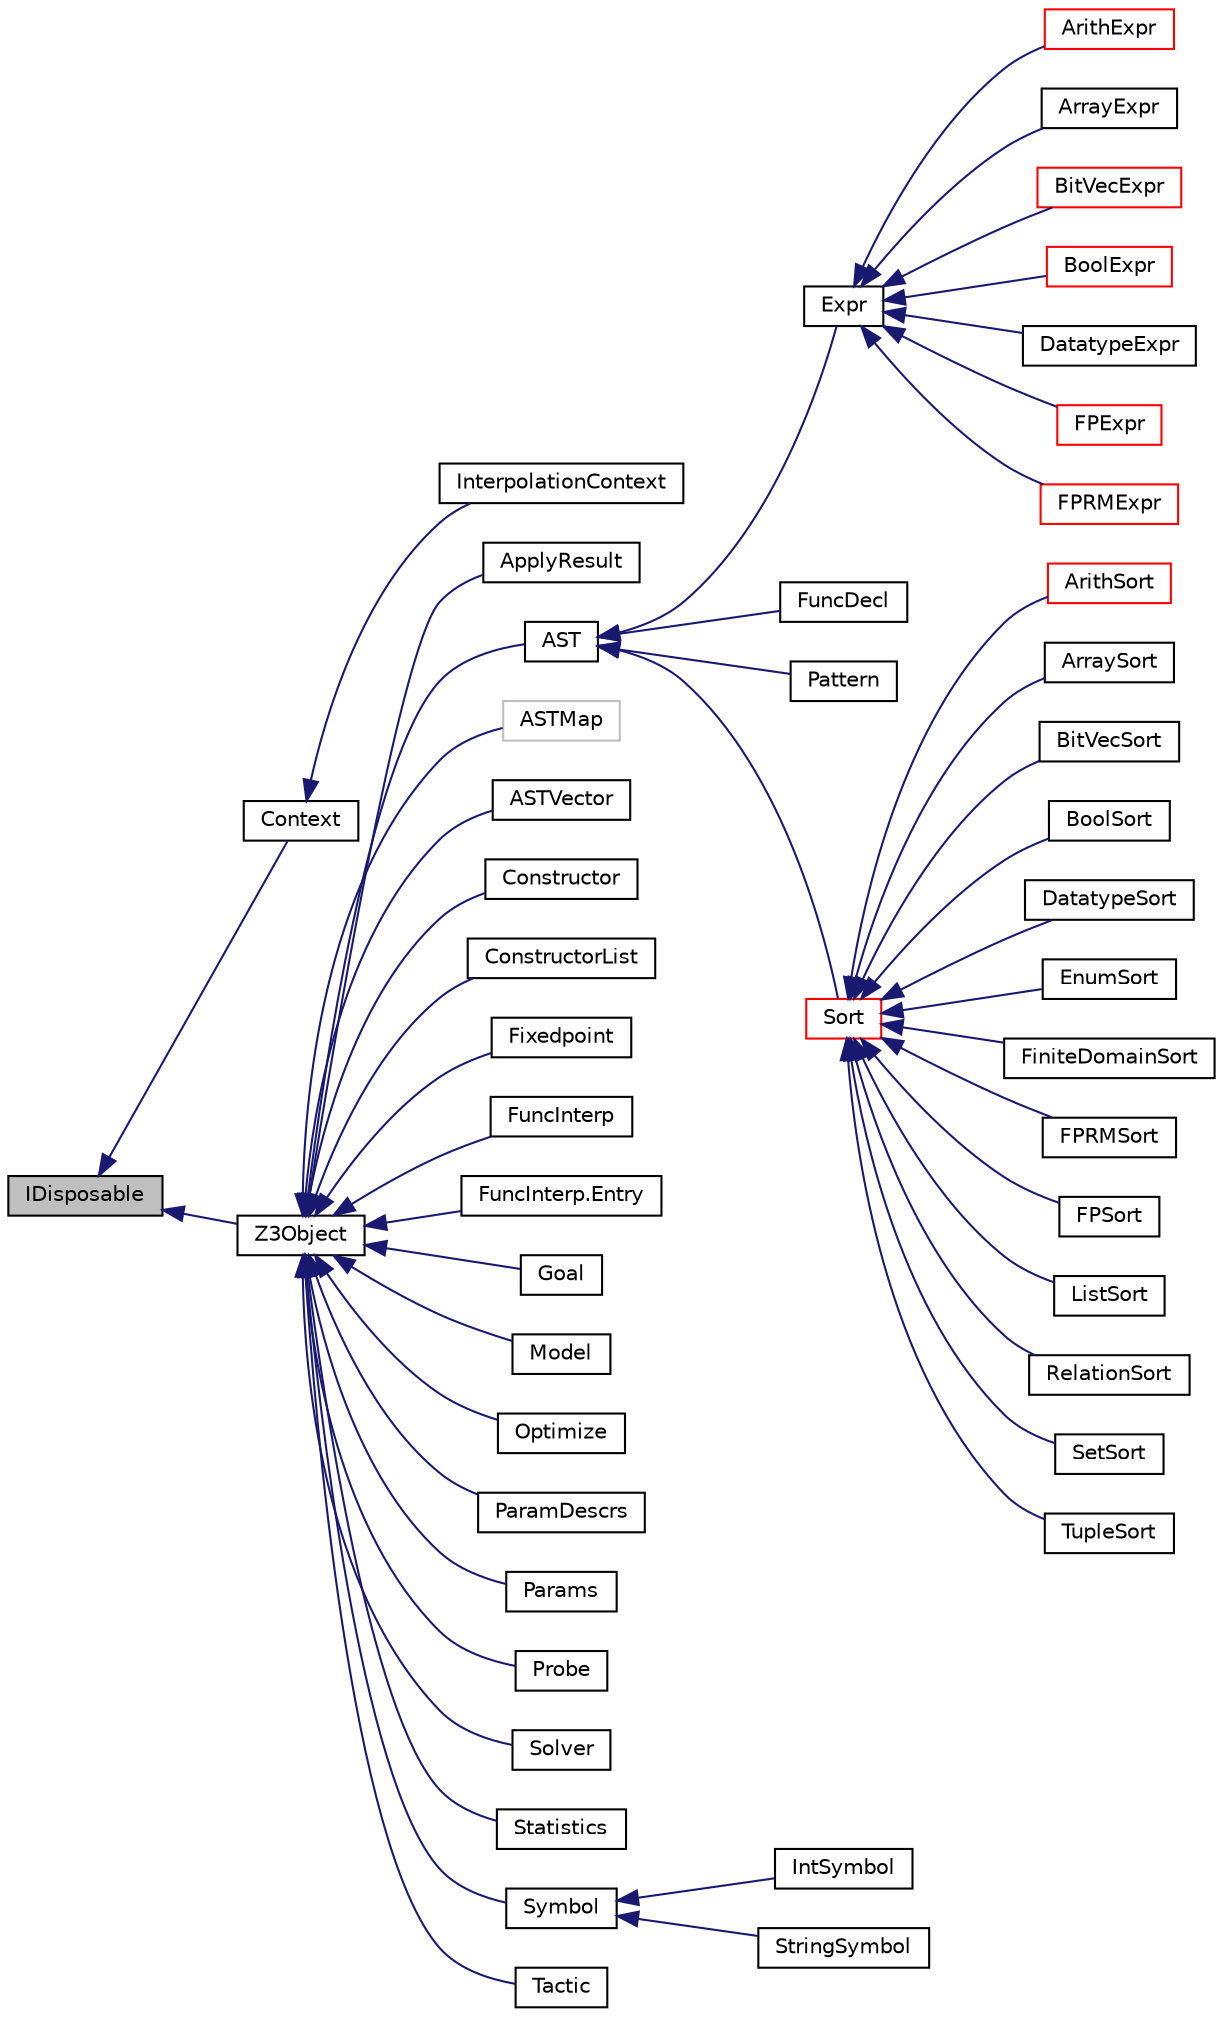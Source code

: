 digraph "IDisposable"
{
  edge [fontname="Helvetica",fontsize="10",labelfontname="Helvetica",labelfontsize="10"];
  node [fontname="Helvetica",fontsize="10",shape=record];
  rankdir="LR";
  Node1 [label="IDisposable",height=0.2,width=0.4,color="black", fillcolor="grey75", style="filled", fontcolor="black"];
  Node1 -> Node2 [dir="back",color="midnightblue",fontsize="10",style="solid",fontname="Helvetica"];
  Node2 [label="Context",height=0.2,width=0.4,color="black", fillcolor="white", style="filled",URL="$classcom_1_1microsoft_1_1z3_1_1_context.html"];
  Node2 -> Node3 [dir="back",color="midnightblue",fontsize="10",style="solid",fontname="Helvetica"];
  Node3 [label="InterpolationContext",height=0.2,width=0.4,color="black", fillcolor="white", style="filled",URL="$classcom_1_1microsoft_1_1z3_1_1_interpolation_context.html"];
  Node1 -> Node4 [dir="back",color="midnightblue",fontsize="10",style="solid",fontname="Helvetica"];
  Node4 [label="Z3Object",height=0.2,width=0.4,color="black", fillcolor="white", style="filled",URL="$classcom_1_1microsoft_1_1z3_1_1_z3_object.html"];
  Node4 -> Node5 [dir="back",color="midnightblue",fontsize="10",style="solid",fontname="Helvetica"];
  Node5 [label="ApplyResult",height=0.2,width=0.4,color="black", fillcolor="white", style="filled",URL="$classcom_1_1microsoft_1_1z3_1_1_apply_result.html"];
  Node4 -> Node6 [dir="back",color="midnightblue",fontsize="10",style="solid",fontname="Helvetica"];
  Node6 [label="AST",height=0.2,width=0.4,color="black", fillcolor="white", style="filled",URL="$classcom_1_1microsoft_1_1z3_1_1_a_s_t.html"];
  Node6 -> Node7 [dir="back",color="midnightblue",fontsize="10",style="solid",fontname="Helvetica"];
  Node7 [label="Expr",height=0.2,width=0.4,color="black", fillcolor="white", style="filled",URL="$classcom_1_1microsoft_1_1z3_1_1_expr.html"];
  Node7 -> Node8 [dir="back",color="midnightblue",fontsize="10",style="solid",fontname="Helvetica"];
  Node8 [label="ArithExpr",height=0.2,width=0.4,color="red", fillcolor="white", style="filled",URL="$classcom_1_1microsoft_1_1z3_1_1_arith_expr.html"];
  Node7 -> Node9 [dir="back",color="midnightblue",fontsize="10",style="solid",fontname="Helvetica"];
  Node9 [label="ArrayExpr",height=0.2,width=0.4,color="black", fillcolor="white", style="filled",URL="$classcom_1_1microsoft_1_1z3_1_1_array_expr.html"];
  Node7 -> Node10 [dir="back",color="midnightblue",fontsize="10",style="solid",fontname="Helvetica"];
  Node10 [label="BitVecExpr",height=0.2,width=0.4,color="red", fillcolor="white", style="filled",URL="$classcom_1_1microsoft_1_1z3_1_1_bit_vec_expr.html"];
  Node7 -> Node11 [dir="back",color="midnightblue",fontsize="10",style="solid",fontname="Helvetica"];
  Node11 [label="BoolExpr",height=0.2,width=0.4,color="red", fillcolor="white", style="filled",URL="$classcom_1_1microsoft_1_1z3_1_1_bool_expr.html"];
  Node7 -> Node12 [dir="back",color="midnightblue",fontsize="10",style="solid",fontname="Helvetica"];
  Node12 [label="DatatypeExpr",height=0.2,width=0.4,color="black", fillcolor="white", style="filled",URL="$classcom_1_1microsoft_1_1z3_1_1_datatype_expr.html"];
  Node7 -> Node13 [dir="back",color="midnightblue",fontsize="10",style="solid",fontname="Helvetica"];
  Node13 [label="FPExpr",height=0.2,width=0.4,color="red", fillcolor="white", style="filled",URL="$classcom_1_1microsoft_1_1z3_1_1_f_p_expr.html"];
  Node7 -> Node14 [dir="back",color="midnightblue",fontsize="10",style="solid",fontname="Helvetica"];
  Node14 [label="FPRMExpr",height=0.2,width=0.4,color="red", fillcolor="white", style="filled",URL="$classcom_1_1microsoft_1_1z3_1_1_f_p_r_m_expr.html"];
  Node6 -> Node15 [dir="back",color="midnightblue",fontsize="10",style="solid",fontname="Helvetica"];
  Node15 [label="FuncDecl",height=0.2,width=0.4,color="black", fillcolor="white", style="filled",URL="$classcom_1_1microsoft_1_1z3_1_1_func_decl.html"];
  Node6 -> Node16 [dir="back",color="midnightblue",fontsize="10",style="solid",fontname="Helvetica"];
  Node16 [label="Pattern",height=0.2,width=0.4,color="black", fillcolor="white", style="filled",URL="$classcom_1_1microsoft_1_1z3_1_1_pattern.html"];
  Node6 -> Node17 [dir="back",color="midnightblue",fontsize="10",style="solid",fontname="Helvetica"];
  Node17 [label="Sort",height=0.2,width=0.4,color="red", fillcolor="white", style="filled",URL="$classcom_1_1microsoft_1_1z3_1_1_sort.html"];
  Node17 -> Node18 [dir="back",color="midnightblue",fontsize="10",style="solid",fontname="Helvetica"];
  Node18 [label="ArithSort",height=0.2,width=0.4,color="red", fillcolor="white", style="filled",URL="$classcom_1_1microsoft_1_1z3_1_1_arith_sort.html"];
  Node17 -> Node19 [dir="back",color="midnightblue",fontsize="10",style="solid",fontname="Helvetica"];
  Node19 [label="ArraySort",height=0.2,width=0.4,color="black", fillcolor="white", style="filled",URL="$classcom_1_1microsoft_1_1z3_1_1_array_sort.html"];
  Node17 -> Node20 [dir="back",color="midnightblue",fontsize="10",style="solid",fontname="Helvetica"];
  Node20 [label="BitVecSort",height=0.2,width=0.4,color="black", fillcolor="white", style="filled",URL="$classcom_1_1microsoft_1_1z3_1_1_bit_vec_sort.html"];
  Node17 -> Node21 [dir="back",color="midnightblue",fontsize="10",style="solid",fontname="Helvetica"];
  Node21 [label="BoolSort",height=0.2,width=0.4,color="black", fillcolor="white", style="filled",URL="$classcom_1_1microsoft_1_1z3_1_1_bool_sort.html"];
  Node17 -> Node22 [dir="back",color="midnightblue",fontsize="10",style="solid",fontname="Helvetica"];
  Node22 [label="DatatypeSort",height=0.2,width=0.4,color="black", fillcolor="white", style="filled",URL="$classcom_1_1microsoft_1_1z3_1_1_datatype_sort.html"];
  Node17 -> Node23 [dir="back",color="midnightblue",fontsize="10",style="solid",fontname="Helvetica"];
  Node23 [label="EnumSort",height=0.2,width=0.4,color="black", fillcolor="white", style="filled",URL="$classcom_1_1microsoft_1_1z3_1_1_enum_sort.html"];
  Node17 -> Node24 [dir="back",color="midnightblue",fontsize="10",style="solid",fontname="Helvetica"];
  Node24 [label="FiniteDomainSort",height=0.2,width=0.4,color="black", fillcolor="white", style="filled",URL="$classcom_1_1microsoft_1_1z3_1_1_finite_domain_sort.html"];
  Node17 -> Node25 [dir="back",color="midnightblue",fontsize="10",style="solid",fontname="Helvetica"];
  Node25 [label="FPRMSort",height=0.2,width=0.4,color="black", fillcolor="white", style="filled",URL="$classcom_1_1microsoft_1_1z3_1_1_f_p_r_m_sort.html"];
  Node17 -> Node26 [dir="back",color="midnightblue",fontsize="10",style="solid",fontname="Helvetica"];
  Node26 [label="FPSort",height=0.2,width=0.4,color="black", fillcolor="white", style="filled",URL="$classcom_1_1microsoft_1_1z3_1_1_f_p_sort.html"];
  Node17 -> Node27 [dir="back",color="midnightblue",fontsize="10",style="solid",fontname="Helvetica"];
  Node27 [label="ListSort",height=0.2,width=0.4,color="black", fillcolor="white", style="filled",URL="$classcom_1_1microsoft_1_1z3_1_1_list_sort.html"];
  Node17 -> Node28 [dir="back",color="midnightblue",fontsize="10",style="solid",fontname="Helvetica"];
  Node28 [label="RelationSort",height=0.2,width=0.4,color="black", fillcolor="white", style="filled",URL="$classcom_1_1microsoft_1_1z3_1_1_relation_sort.html"];
  Node17 -> Node29 [dir="back",color="midnightblue",fontsize="10",style="solid",fontname="Helvetica"];
  Node29 [label="SetSort",height=0.2,width=0.4,color="black", fillcolor="white", style="filled",URL="$classcom_1_1microsoft_1_1z3_1_1_set_sort.html"];
  Node17 -> Node30 [dir="back",color="midnightblue",fontsize="10",style="solid",fontname="Helvetica"];
  Node30 [label="TupleSort",height=0.2,width=0.4,color="black", fillcolor="white", style="filled",URL="$classcom_1_1microsoft_1_1z3_1_1_tuple_sort.html"];
  Node4 -> Node31 [dir="back",color="midnightblue",fontsize="10",style="solid",fontname="Helvetica"];
  Node31 [label="ASTMap",height=0.2,width=0.4,color="grey75", fillcolor="white", style="filled"];
  Node4 -> Node32 [dir="back",color="midnightblue",fontsize="10",style="solid",fontname="Helvetica"];
  Node32 [label="ASTVector",height=0.2,width=0.4,color="black", fillcolor="white", style="filled",URL="$classcom_1_1microsoft_1_1z3_1_1_a_s_t_vector.html"];
  Node4 -> Node33 [dir="back",color="midnightblue",fontsize="10",style="solid",fontname="Helvetica"];
  Node33 [label="Constructor",height=0.2,width=0.4,color="black", fillcolor="white", style="filled",URL="$classcom_1_1microsoft_1_1z3_1_1_constructor.html"];
  Node4 -> Node34 [dir="back",color="midnightblue",fontsize="10",style="solid",fontname="Helvetica"];
  Node34 [label="ConstructorList",height=0.2,width=0.4,color="black", fillcolor="white", style="filled",URL="$classcom_1_1microsoft_1_1z3_1_1_constructor_list.html"];
  Node4 -> Node35 [dir="back",color="midnightblue",fontsize="10",style="solid",fontname="Helvetica"];
  Node35 [label="Fixedpoint",height=0.2,width=0.4,color="black", fillcolor="white", style="filled",URL="$classcom_1_1microsoft_1_1z3_1_1_fixedpoint.html"];
  Node4 -> Node36 [dir="back",color="midnightblue",fontsize="10",style="solid",fontname="Helvetica"];
  Node36 [label="FuncInterp",height=0.2,width=0.4,color="black", fillcolor="white", style="filled",URL="$classcom_1_1microsoft_1_1z3_1_1_func_interp.html"];
  Node4 -> Node37 [dir="back",color="midnightblue",fontsize="10",style="solid",fontname="Helvetica"];
  Node37 [label="FuncInterp.Entry",height=0.2,width=0.4,color="black", fillcolor="white", style="filled",URL="$classcom_1_1microsoft_1_1z3_1_1_func_interp_1_1_entry.html"];
  Node4 -> Node38 [dir="back",color="midnightblue",fontsize="10",style="solid",fontname="Helvetica"];
  Node38 [label="Goal",height=0.2,width=0.4,color="black", fillcolor="white", style="filled",URL="$classcom_1_1microsoft_1_1z3_1_1_goal.html"];
  Node4 -> Node39 [dir="back",color="midnightblue",fontsize="10",style="solid",fontname="Helvetica"];
  Node39 [label="Model",height=0.2,width=0.4,color="black", fillcolor="white", style="filled",URL="$classcom_1_1microsoft_1_1z3_1_1_model.html"];
  Node4 -> Node40 [dir="back",color="midnightblue",fontsize="10",style="solid",fontname="Helvetica"];
  Node40 [label="Optimize",height=0.2,width=0.4,color="black", fillcolor="white", style="filled",URL="$classcom_1_1microsoft_1_1z3_1_1_optimize.html"];
  Node4 -> Node41 [dir="back",color="midnightblue",fontsize="10",style="solid",fontname="Helvetica"];
  Node41 [label="ParamDescrs",height=0.2,width=0.4,color="black", fillcolor="white", style="filled",URL="$classcom_1_1microsoft_1_1z3_1_1_param_descrs.html"];
  Node4 -> Node42 [dir="back",color="midnightblue",fontsize="10",style="solid",fontname="Helvetica"];
  Node42 [label="Params",height=0.2,width=0.4,color="black", fillcolor="white", style="filled",URL="$classcom_1_1microsoft_1_1z3_1_1_params.html"];
  Node4 -> Node43 [dir="back",color="midnightblue",fontsize="10",style="solid",fontname="Helvetica"];
  Node43 [label="Probe",height=0.2,width=0.4,color="black", fillcolor="white", style="filled",URL="$classcom_1_1microsoft_1_1z3_1_1_probe.html"];
  Node4 -> Node44 [dir="back",color="midnightblue",fontsize="10",style="solid",fontname="Helvetica"];
  Node44 [label="Solver",height=0.2,width=0.4,color="black", fillcolor="white", style="filled",URL="$classcom_1_1microsoft_1_1z3_1_1_solver.html"];
  Node4 -> Node45 [dir="back",color="midnightblue",fontsize="10",style="solid",fontname="Helvetica"];
  Node45 [label="Statistics",height=0.2,width=0.4,color="black", fillcolor="white", style="filled",URL="$classcom_1_1microsoft_1_1z3_1_1_statistics.html"];
  Node4 -> Node46 [dir="back",color="midnightblue",fontsize="10",style="solid",fontname="Helvetica"];
  Node46 [label="Symbol",height=0.2,width=0.4,color="black", fillcolor="white", style="filled",URL="$classcom_1_1microsoft_1_1z3_1_1_symbol.html"];
  Node46 -> Node47 [dir="back",color="midnightblue",fontsize="10",style="solid",fontname="Helvetica"];
  Node47 [label="IntSymbol",height=0.2,width=0.4,color="black", fillcolor="white", style="filled",URL="$classcom_1_1microsoft_1_1z3_1_1_int_symbol.html"];
  Node46 -> Node48 [dir="back",color="midnightblue",fontsize="10",style="solid",fontname="Helvetica"];
  Node48 [label="StringSymbol",height=0.2,width=0.4,color="black", fillcolor="white", style="filled",URL="$classcom_1_1microsoft_1_1z3_1_1_string_symbol.html"];
  Node4 -> Node49 [dir="back",color="midnightblue",fontsize="10",style="solid",fontname="Helvetica"];
  Node49 [label="Tactic",height=0.2,width=0.4,color="black", fillcolor="white", style="filled",URL="$classcom_1_1microsoft_1_1z3_1_1_tactic.html"];
}
